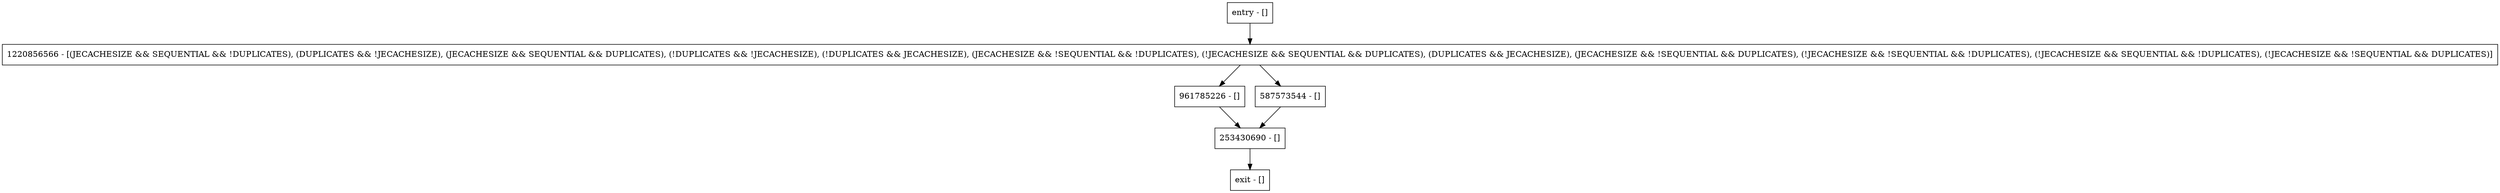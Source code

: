 digraph setAbortExpiration {
node [shape=record];
961785226 [label="961785226 - []"];
entry [label="entry - []"];
exit [label="exit - []"];
253430690 [label="253430690 - []"];
587573544 [label="587573544 - []"];
1220856566 [label="1220856566 - [(JECACHESIZE && SEQUENTIAL && !DUPLICATES), (DUPLICATES && !JECACHESIZE), (JECACHESIZE && SEQUENTIAL && DUPLICATES), (!DUPLICATES && !JECACHESIZE), (!DUPLICATES && JECACHESIZE), (JECACHESIZE && !SEQUENTIAL && !DUPLICATES), (!JECACHESIZE && SEQUENTIAL && DUPLICATES), (DUPLICATES && JECACHESIZE), (JECACHESIZE && !SEQUENTIAL && DUPLICATES), (!JECACHESIZE && !SEQUENTIAL && !DUPLICATES), (!JECACHESIZE && SEQUENTIAL && !DUPLICATES), (!JECACHESIZE && !SEQUENTIAL && DUPLICATES)]"];
entry;
exit;
961785226 -> 253430690;
entry -> 1220856566;
253430690 -> exit;
587573544 -> 253430690;
1220856566 -> 961785226;
1220856566 -> 587573544;
}
